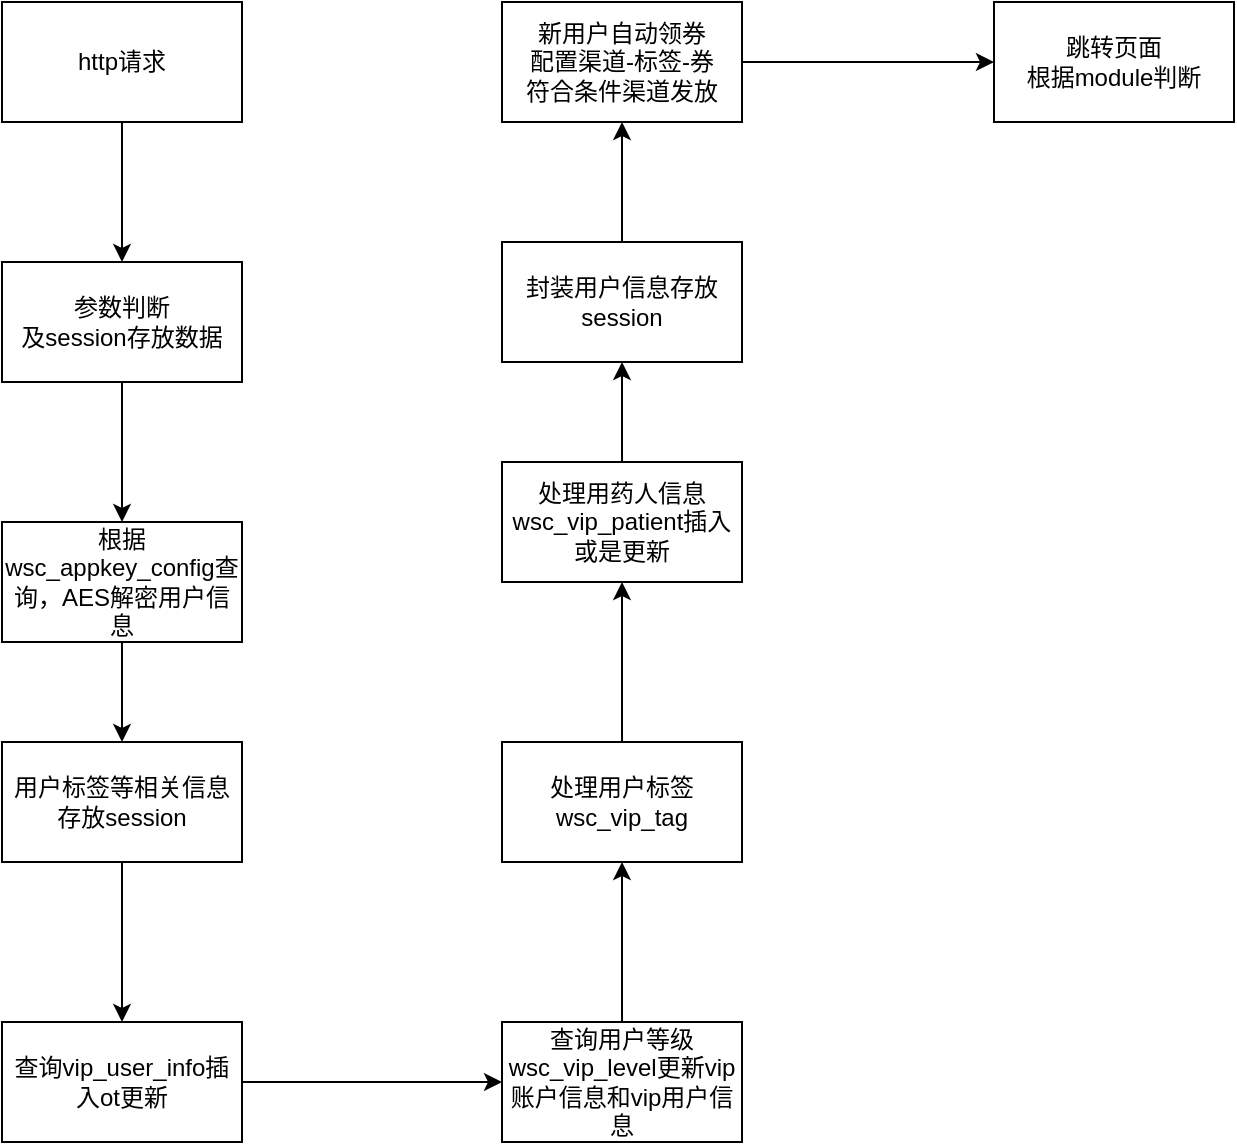 <mxfile version="20.0.1" type="github">
  <diagram id="C5RBs43oDa-KdzZeNtuy" name="Page-1">
    <mxGraphModel dx="1422" dy="762" grid="1" gridSize="10" guides="1" tooltips="1" connect="1" arrows="1" fold="1" page="1" pageScale="1" pageWidth="827" pageHeight="1169" math="0" shadow="0">
      <root>
        <mxCell id="WIyWlLk6GJQsqaUBKTNV-0" />
        <mxCell id="WIyWlLk6GJQsqaUBKTNV-1" parent="WIyWlLk6GJQsqaUBKTNV-0" />
        <mxCell id="rgEt2J7bUbpRjrfSKm-6-0" style="edgeStyle=orthogonalEdgeStyle;rounded=0;orthogonalLoop=1;jettySize=auto;html=1;entryX=0.5;entryY=0;entryDx=0;entryDy=0;" edge="1" parent="WIyWlLk6GJQsqaUBKTNV-1" source="rgEt2J7bUbpRjrfSKm-6-1" target="rgEt2J7bUbpRjrfSKm-6-3">
          <mxGeometry relative="1" as="geometry" />
        </mxCell>
        <mxCell id="rgEt2J7bUbpRjrfSKm-6-1" value="http请求" style="rounded=0;whiteSpace=wrap;html=1;" vertex="1" parent="WIyWlLk6GJQsqaUBKTNV-1">
          <mxGeometry x="74" y="70" width="120" height="60" as="geometry" />
        </mxCell>
        <mxCell id="rgEt2J7bUbpRjrfSKm-6-2" style="edgeStyle=orthogonalEdgeStyle;rounded=0;orthogonalLoop=1;jettySize=auto;html=1;" edge="1" parent="WIyWlLk6GJQsqaUBKTNV-1" source="rgEt2J7bUbpRjrfSKm-6-3" target="rgEt2J7bUbpRjrfSKm-6-5">
          <mxGeometry relative="1" as="geometry" />
        </mxCell>
        <mxCell id="rgEt2J7bUbpRjrfSKm-6-3" value="参数判断&lt;br&gt;及session存放数据" style="rounded=0;whiteSpace=wrap;html=1;" vertex="1" parent="WIyWlLk6GJQsqaUBKTNV-1">
          <mxGeometry x="74" y="200" width="120" height="60" as="geometry" />
        </mxCell>
        <mxCell id="rgEt2J7bUbpRjrfSKm-6-4" style="edgeStyle=orthogonalEdgeStyle;rounded=0;orthogonalLoop=1;jettySize=auto;html=1;entryX=0.5;entryY=0;entryDx=0;entryDy=0;" edge="1" parent="WIyWlLk6GJQsqaUBKTNV-1" source="rgEt2J7bUbpRjrfSKm-6-5" target="rgEt2J7bUbpRjrfSKm-6-7">
          <mxGeometry relative="1" as="geometry" />
        </mxCell>
        <mxCell id="rgEt2J7bUbpRjrfSKm-6-5" value="根据wsc_appkey_config查询，AES解密用户信息" style="rounded=0;whiteSpace=wrap;html=1;" vertex="1" parent="WIyWlLk6GJQsqaUBKTNV-1">
          <mxGeometry x="74" y="330" width="120" height="60" as="geometry" />
        </mxCell>
        <mxCell id="rgEt2J7bUbpRjrfSKm-6-6" style="edgeStyle=orthogonalEdgeStyle;rounded=0;orthogonalLoop=1;jettySize=auto;html=1;entryX=0.5;entryY=0;entryDx=0;entryDy=0;" edge="1" parent="WIyWlLk6GJQsqaUBKTNV-1" source="rgEt2J7bUbpRjrfSKm-6-7" target="rgEt2J7bUbpRjrfSKm-6-9">
          <mxGeometry relative="1" as="geometry" />
        </mxCell>
        <mxCell id="rgEt2J7bUbpRjrfSKm-6-7" value="用户标签等相关信息存放session" style="rounded=0;whiteSpace=wrap;html=1;" vertex="1" parent="WIyWlLk6GJQsqaUBKTNV-1">
          <mxGeometry x="74" y="440" width="120" height="60" as="geometry" />
        </mxCell>
        <mxCell id="rgEt2J7bUbpRjrfSKm-6-8" style="edgeStyle=orthogonalEdgeStyle;rounded=0;orthogonalLoop=1;jettySize=auto;html=1;entryX=0;entryY=0.5;entryDx=0;entryDy=0;" edge="1" parent="WIyWlLk6GJQsqaUBKTNV-1" source="rgEt2J7bUbpRjrfSKm-6-9" target="rgEt2J7bUbpRjrfSKm-6-11">
          <mxGeometry relative="1" as="geometry" />
        </mxCell>
        <mxCell id="rgEt2J7bUbpRjrfSKm-6-9" value="查询vip_user_info插入ot更新" style="rounded=0;whiteSpace=wrap;html=1;" vertex="1" parent="WIyWlLk6GJQsqaUBKTNV-1">
          <mxGeometry x="74" y="580" width="120" height="60" as="geometry" />
        </mxCell>
        <mxCell id="rgEt2J7bUbpRjrfSKm-6-10" style="edgeStyle=orthogonalEdgeStyle;rounded=0;orthogonalLoop=1;jettySize=auto;html=1;entryX=0.5;entryY=1;entryDx=0;entryDy=0;" edge="1" parent="WIyWlLk6GJQsqaUBKTNV-1" source="rgEt2J7bUbpRjrfSKm-6-11" target="rgEt2J7bUbpRjrfSKm-6-13">
          <mxGeometry relative="1" as="geometry" />
        </mxCell>
        <mxCell id="rgEt2J7bUbpRjrfSKm-6-11" value="查询用户等级wsc_vip_level更新vip账户信息和vip用户信息" style="rounded=0;whiteSpace=wrap;html=1;" vertex="1" parent="WIyWlLk6GJQsqaUBKTNV-1">
          <mxGeometry x="324" y="580" width="120" height="60" as="geometry" />
        </mxCell>
        <mxCell id="rgEt2J7bUbpRjrfSKm-6-12" style="edgeStyle=orthogonalEdgeStyle;rounded=0;orthogonalLoop=1;jettySize=auto;html=1;" edge="1" parent="WIyWlLk6GJQsqaUBKTNV-1" source="rgEt2J7bUbpRjrfSKm-6-13" target="rgEt2J7bUbpRjrfSKm-6-15">
          <mxGeometry relative="1" as="geometry" />
        </mxCell>
        <mxCell id="rgEt2J7bUbpRjrfSKm-6-13" value="处理用户标签&lt;br&gt;wsc_vip_tag" style="rounded=0;whiteSpace=wrap;html=1;" vertex="1" parent="WIyWlLk6GJQsqaUBKTNV-1">
          <mxGeometry x="324" y="440" width="120" height="60" as="geometry" />
        </mxCell>
        <mxCell id="rgEt2J7bUbpRjrfSKm-6-14" style="edgeStyle=orthogonalEdgeStyle;rounded=0;orthogonalLoop=1;jettySize=auto;html=1;entryX=0.5;entryY=1;entryDx=0;entryDy=0;" edge="1" parent="WIyWlLk6GJQsqaUBKTNV-1" source="rgEt2J7bUbpRjrfSKm-6-15" target="rgEt2J7bUbpRjrfSKm-6-17">
          <mxGeometry relative="1" as="geometry" />
        </mxCell>
        <mxCell id="rgEt2J7bUbpRjrfSKm-6-15" value="处理用药人信息&lt;br&gt;wsc_vip_patient插入或是更新" style="rounded=0;whiteSpace=wrap;html=1;" vertex="1" parent="WIyWlLk6GJQsqaUBKTNV-1">
          <mxGeometry x="324" y="300" width="120" height="60" as="geometry" />
        </mxCell>
        <mxCell id="rgEt2J7bUbpRjrfSKm-6-16" style="edgeStyle=orthogonalEdgeStyle;rounded=0;orthogonalLoop=1;jettySize=auto;html=1;entryX=0.5;entryY=1;entryDx=0;entryDy=0;" edge="1" parent="WIyWlLk6GJQsqaUBKTNV-1" source="rgEt2J7bUbpRjrfSKm-6-17" target="rgEt2J7bUbpRjrfSKm-6-19">
          <mxGeometry relative="1" as="geometry" />
        </mxCell>
        <mxCell id="rgEt2J7bUbpRjrfSKm-6-17" value="封装用户信息存放session" style="rounded=0;whiteSpace=wrap;html=1;" vertex="1" parent="WIyWlLk6GJQsqaUBKTNV-1">
          <mxGeometry x="324" y="190" width="120" height="60" as="geometry" />
        </mxCell>
        <mxCell id="rgEt2J7bUbpRjrfSKm-6-18" style="edgeStyle=orthogonalEdgeStyle;rounded=0;orthogonalLoop=1;jettySize=auto;html=1;entryX=0;entryY=0.5;entryDx=0;entryDy=0;" edge="1" parent="WIyWlLk6GJQsqaUBKTNV-1" source="rgEt2J7bUbpRjrfSKm-6-19" target="rgEt2J7bUbpRjrfSKm-6-20">
          <mxGeometry relative="1" as="geometry" />
        </mxCell>
        <mxCell id="rgEt2J7bUbpRjrfSKm-6-19" value="新用户自动领券&lt;br&gt;配置渠道-标签-券&lt;br&gt;符合条件渠道发放" style="rounded=0;whiteSpace=wrap;html=1;" vertex="1" parent="WIyWlLk6GJQsqaUBKTNV-1">
          <mxGeometry x="324" y="70" width="120" height="60" as="geometry" />
        </mxCell>
        <mxCell id="rgEt2J7bUbpRjrfSKm-6-20" value="跳转页面&lt;br&gt;根据module判断" style="rounded=0;whiteSpace=wrap;html=1;" vertex="1" parent="WIyWlLk6GJQsqaUBKTNV-1">
          <mxGeometry x="570" y="70" width="120" height="60" as="geometry" />
        </mxCell>
      </root>
    </mxGraphModel>
  </diagram>
</mxfile>
